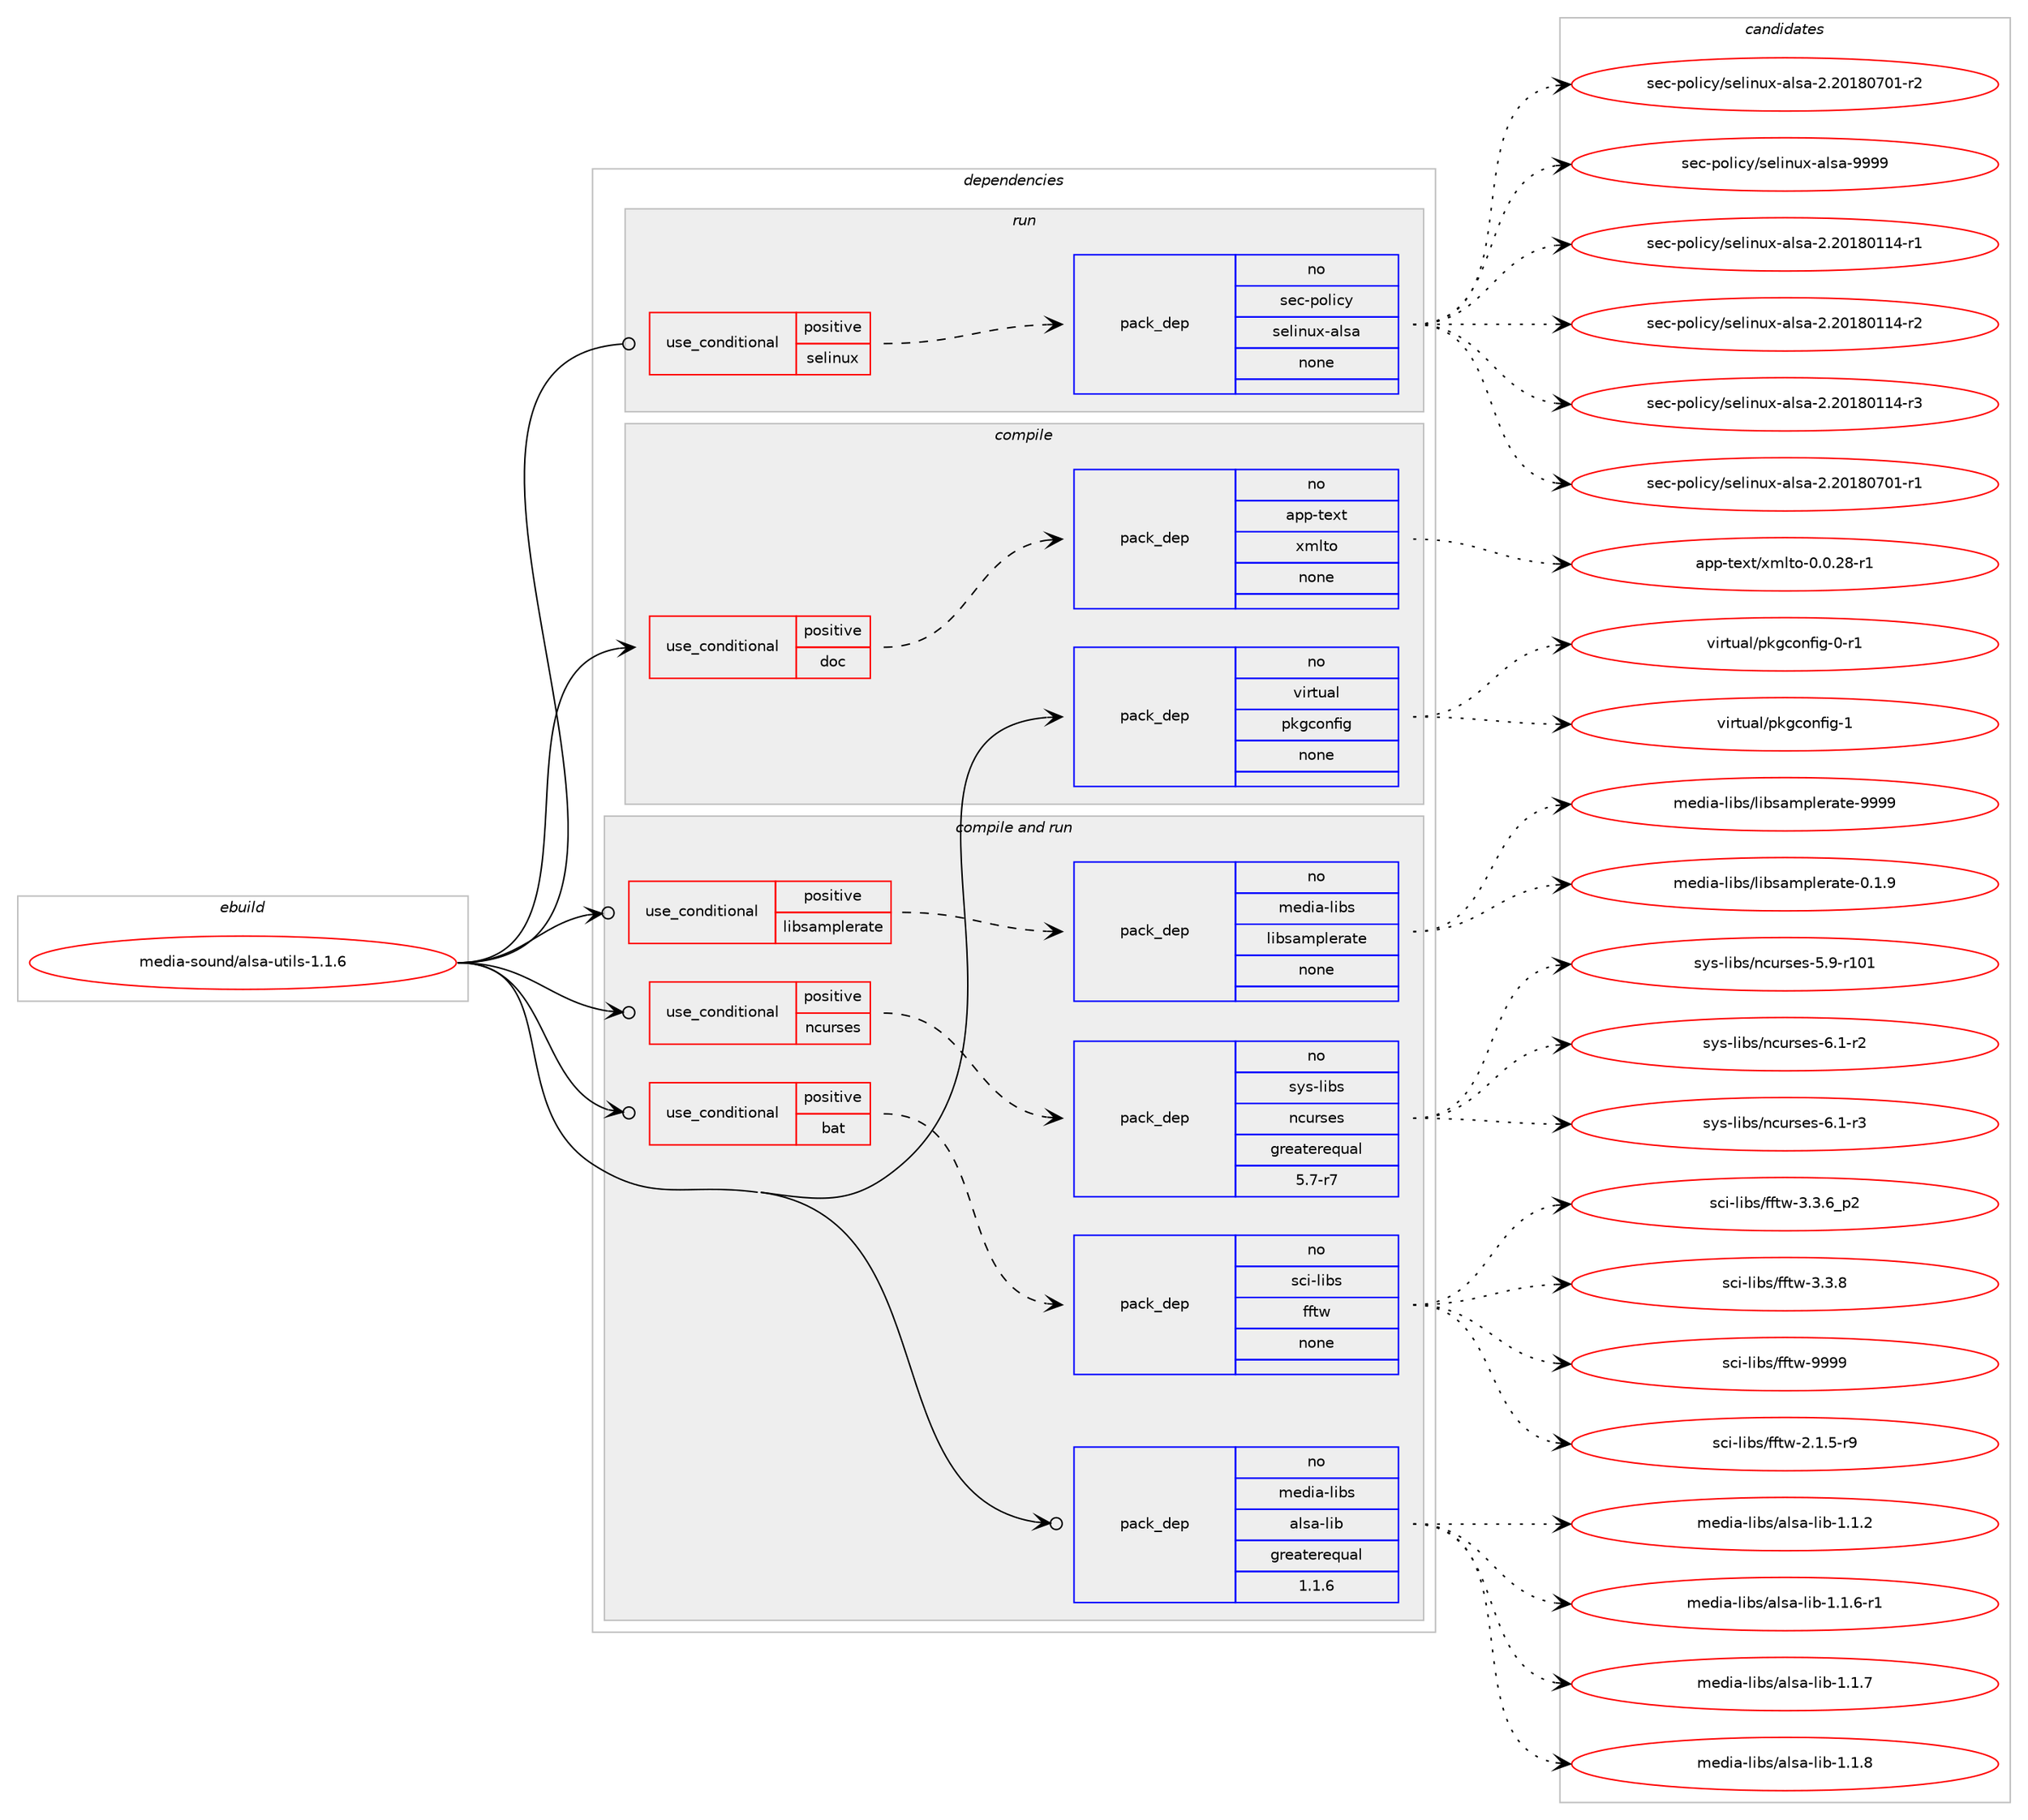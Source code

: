 digraph prolog {

# *************
# Graph options
# *************

newrank=true;
concentrate=true;
compound=true;
graph [rankdir=LR,fontname=Helvetica,fontsize=10,ranksep=1.5];#, ranksep=2.5, nodesep=0.2];
edge  [arrowhead=vee];
node  [fontname=Helvetica,fontsize=10];

# **********
# The ebuild
# **********

subgraph cluster_leftcol {
color=gray;
rank=same;
label=<<i>ebuild</i>>;
id [label="media-sound/alsa-utils-1.1.6", color=red, width=4, href="../media-sound/alsa-utils-1.1.6.svg"];
}

# ****************
# The dependencies
# ****************

subgraph cluster_midcol {
color=gray;
label=<<i>dependencies</i>>;
subgraph cluster_compile {
fillcolor="#eeeeee";
style=filled;
label=<<i>compile</i>>;
subgraph cond436713 {
dependency1624104 [label=<<TABLE BORDER="0" CELLBORDER="1" CELLSPACING="0" CELLPADDING="4"><TR><TD ROWSPAN="3" CELLPADDING="10">use_conditional</TD></TR><TR><TD>positive</TD></TR><TR><TD>doc</TD></TR></TABLE>>, shape=none, color=red];
subgraph pack1161199 {
dependency1624105 [label=<<TABLE BORDER="0" CELLBORDER="1" CELLSPACING="0" CELLPADDING="4" WIDTH="220"><TR><TD ROWSPAN="6" CELLPADDING="30">pack_dep</TD></TR><TR><TD WIDTH="110">no</TD></TR><TR><TD>app-text</TD></TR><TR><TD>xmlto</TD></TR><TR><TD>none</TD></TR><TR><TD></TD></TR></TABLE>>, shape=none, color=blue];
}
dependency1624104:e -> dependency1624105:w [weight=20,style="dashed",arrowhead="vee"];
}
id:e -> dependency1624104:w [weight=20,style="solid",arrowhead="vee"];
subgraph pack1161200 {
dependency1624106 [label=<<TABLE BORDER="0" CELLBORDER="1" CELLSPACING="0" CELLPADDING="4" WIDTH="220"><TR><TD ROWSPAN="6" CELLPADDING="30">pack_dep</TD></TR><TR><TD WIDTH="110">no</TD></TR><TR><TD>virtual</TD></TR><TR><TD>pkgconfig</TD></TR><TR><TD>none</TD></TR><TR><TD></TD></TR></TABLE>>, shape=none, color=blue];
}
id:e -> dependency1624106:w [weight=20,style="solid",arrowhead="vee"];
}
subgraph cluster_compileandrun {
fillcolor="#eeeeee";
style=filled;
label=<<i>compile and run</i>>;
subgraph cond436714 {
dependency1624107 [label=<<TABLE BORDER="0" CELLBORDER="1" CELLSPACING="0" CELLPADDING="4"><TR><TD ROWSPAN="3" CELLPADDING="10">use_conditional</TD></TR><TR><TD>positive</TD></TR><TR><TD>bat</TD></TR></TABLE>>, shape=none, color=red];
subgraph pack1161201 {
dependency1624108 [label=<<TABLE BORDER="0" CELLBORDER="1" CELLSPACING="0" CELLPADDING="4" WIDTH="220"><TR><TD ROWSPAN="6" CELLPADDING="30">pack_dep</TD></TR><TR><TD WIDTH="110">no</TD></TR><TR><TD>sci-libs</TD></TR><TR><TD>fftw</TD></TR><TR><TD>none</TD></TR><TR><TD></TD></TR></TABLE>>, shape=none, color=blue];
}
dependency1624107:e -> dependency1624108:w [weight=20,style="dashed",arrowhead="vee"];
}
id:e -> dependency1624107:w [weight=20,style="solid",arrowhead="odotvee"];
subgraph cond436715 {
dependency1624109 [label=<<TABLE BORDER="0" CELLBORDER="1" CELLSPACING="0" CELLPADDING="4"><TR><TD ROWSPAN="3" CELLPADDING="10">use_conditional</TD></TR><TR><TD>positive</TD></TR><TR><TD>libsamplerate</TD></TR></TABLE>>, shape=none, color=red];
subgraph pack1161202 {
dependency1624110 [label=<<TABLE BORDER="0" CELLBORDER="1" CELLSPACING="0" CELLPADDING="4" WIDTH="220"><TR><TD ROWSPAN="6" CELLPADDING="30">pack_dep</TD></TR><TR><TD WIDTH="110">no</TD></TR><TR><TD>media-libs</TD></TR><TR><TD>libsamplerate</TD></TR><TR><TD>none</TD></TR><TR><TD></TD></TR></TABLE>>, shape=none, color=blue];
}
dependency1624109:e -> dependency1624110:w [weight=20,style="dashed",arrowhead="vee"];
}
id:e -> dependency1624109:w [weight=20,style="solid",arrowhead="odotvee"];
subgraph cond436716 {
dependency1624111 [label=<<TABLE BORDER="0" CELLBORDER="1" CELLSPACING="0" CELLPADDING="4"><TR><TD ROWSPAN="3" CELLPADDING="10">use_conditional</TD></TR><TR><TD>positive</TD></TR><TR><TD>ncurses</TD></TR></TABLE>>, shape=none, color=red];
subgraph pack1161203 {
dependency1624112 [label=<<TABLE BORDER="0" CELLBORDER="1" CELLSPACING="0" CELLPADDING="4" WIDTH="220"><TR><TD ROWSPAN="6" CELLPADDING="30">pack_dep</TD></TR><TR><TD WIDTH="110">no</TD></TR><TR><TD>sys-libs</TD></TR><TR><TD>ncurses</TD></TR><TR><TD>greaterequal</TD></TR><TR><TD>5.7-r7</TD></TR></TABLE>>, shape=none, color=blue];
}
dependency1624111:e -> dependency1624112:w [weight=20,style="dashed",arrowhead="vee"];
}
id:e -> dependency1624111:w [weight=20,style="solid",arrowhead="odotvee"];
subgraph pack1161204 {
dependency1624113 [label=<<TABLE BORDER="0" CELLBORDER="1" CELLSPACING="0" CELLPADDING="4" WIDTH="220"><TR><TD ROWSPAN="6" CELLPADDING="30">pack_dep</TD></TR><TR><TD WIDTH="110">no</TD></TR><TR><TD>media-libs</TD></TR><TR><TD>alsa-lib</TD></TR><TR><TD>greaterequal</TD></TR><TR><TD>1.1.6</TD></TR></TABLE>>, shape=none, color=blue];
}
id:e -> dependency1624113:w [weight=20,style="solid",arrowhead="odotvee"];
}
subgraph cluster_run {
fillcolor="#eeeeee";
style=filled;
label=<<i>run</i>>;
subgraph cond436717 {
dependency1624114 [label=<<TABLE BORDER="0" CELLBORDER="1" CELLSPACING="0" CELLPADDING="4"><TR><TD ROWSPAN="3" CELLPADDING="10">use_conditional</TD></TR><TR><TD>positive</TD></TR><TR><TD>selinux</TD></TR></TABLE>>, shape=none, color=red];
subgraph pack1161205 {
dependency1624115 [label=<<TABLE BORDER="0" CELLBORDER="1" CELLSPACING="0" CELLPADDING="4" WIDTH="220"><TR><TD ROWSPAN="6" CELLPADDING="30">pack_dep</TD></TR><TR><TD WIDTH="110">no</TD></TR><TR><TD>sec-policy</TD></TR><TR><TD>selinux-alsa</TD></TR><TR><TD>none</TD></TR><TR><TD></TD></TR></TABLE>>, shape=none, color=blue];
}
dependency1624114:e -> dependency1624115:w [weight=20,style="dashed",arrowhead="vee"];
}
id:e -> dependency1624114:w [weight=20,style="solid",arrowhead="odot"];
}
}

# **************
# The candidates
# **************

subgraph cluster_choices {
rank=same;
color=gray;
label=<<i>candidates</i>>;

subgraph choice1161199 {
color=black;
nodesep=1;
choice971121124511610112011647120109108116111454846484650564511449 [label="app-text/xmlto-0.0.28-r1", color=red, width=4,href="../app-text/xmlto-0.0.28-r1.svg"];
dependency1624105:e -> choice971121124511610112011647120109108116111454846484650564511449:w [style=dotted,weight="100"];
}
subgraph choice1161200 {
color=black;
nodesep=1;
choice11810511411611797108471121071039911111010210510345484511449 [label="virtual/pkgconfig-0-r1", color=red, width=4,href="../virtual/pkgconfig-0-r1.svg"];
choice1181051141161179710847112107103991111101021051034549 [label="virtual/pkgconfig-1", color=red, width=4,href="../virtual/pkgconfig-1.svg"];
dependency1624106:e -> choice11810511411611797108471121071039911111010210510345484511449:w [style=dotted,weight="100"];
dependency1624106:e -> choice1181051141161179710847112107103991111101021051034549:w [style=dotted,weight="100"];
}
subgraph choice1161201 {
color=black;
nodesep=1;
choice115991054510810598115471021021161194550464946534511457 [label="sci-libs/fftw-2.1.5-r9", color=red, width=4,href="../sci-libs/fftw-2.1.5-r9.svg"];
choice115991054510810598115471021021161194551465146549511250 [label="sci-libs/fftw-3.3.6_p2", color=red, width=4,href="../sci-libs/fftw-3.3.6_p2.svg"];
choice11599105451081059811547102102116119455146514656 [label="sci-libs/fftw-3.3.8", color=red, width=4,href="../sci-libs/fftw-3.3.8.svg"];
choice115991054510810598115471021021161194557575757 [label="sci-libs/fftw-9999", color=red, width=4,href="../sci-libs/fftw-9999.svg"];
dependency1624108:e -> choice115991054510810598115471021021161194550464946534511457:w [style=dotted,weight="100"];
dependency1624108:e -> choice115991054510810598115471021021161194551465146549511250:w [style=dotted,weight="100"];
dependency1624108:e -> choice11599105451081059811547102102116119455146514656:w [style=dotted,weight="100"];
dependency1624108:e -> choice115991054510810598115471021021161194557575757:w [style=dotted,weight="100"];
}
subgraph choice1161202 {
color=black;
nodesep=1;
choice10910110010597451081059811547108105981159710911210810111497116101454846494657 [label="media-libs/libsamplerate-0.1.9", color=red, width=4,href="../media-libs/libsamplerate-0.1.9.svg"];
choice109101100105974510810598115471081059811597109112108101114971161014557575757 [label="media-libs/libsamplerate-9999", color=red, width=4,href="../media-libs/libsamplerate-9999.svg"];
dependency1624110:e -> choice10910110010597451081059811547108105981159710911210810111497116101454846494657:w [style=dotted,weight="100"];
dependency1624110:e -> choice109101100105974510810598115471081059811597109112108101114971161014557575757:w [style=dotted,weight="100"];
}
subgraph choice1161203 {
color=black;
nodesep=1;
choice115121115451081059811547110991171141151011154553465745114494849 [label="sys-libs/ncurses-5.9-r101", color=red, width=4,href="../sys-libs/ncurses-5.9-r101.svg"];
choice11512111545108105981154711099117114115101115455446494511450 [label="sys-libs/ncurses-6.1-r2", color=red, width=4,href="../sys-libs/ncurses-6.1-r2.svg"];
choice11512111545108105981154711099117114115101115455446494511451 [label="sys-libs/ncurses-6.1-r3", color=red, width=4,href="../sys-libs/ncurses-6.1-r3.svg"];
dependency1624112:e -> choice115121115451081059811547110991171141151011154553465745114494849:w [style=dotted,weight="100"];
dependency1624112:e -> choice11512111545108105981154711099117114115101115455446494511450:w [style=dotted,weight="100"];
dependency1624112:e -> choice11512111545108105981154711099117114115101115455446494511451:w [style=dotted,weight="100"];
}
subgraph choice1161204 {
color=black;
nodesep=1;
choice1091011001059745108105981154797108115974510810598454946494650 [label="media-libs/alsa-lib-1.1.2", color=red, width=4,href="../media-libs/alsa-lib-1.1.2.svg"];
choice10910110010597451081059811547971081159745108105984549464946544511449 [label="media-libs/alsa-lib-1.1.6-r1", color=red, width=4,href="../media-libs/alsa-lib-1.1.6-r1.svg"];
choice1091011001059745108105981154797108115974510810598454946494655 [label="media-libs/alsa-lib-1.1.7", color=red, width=4,href="../media-libs/alsa-lib-1.1.7.svg"];
choice1091011001059745108105981154797108115974510810598454946494656 [label="media-libs/alsa-lib-1.1.8", color=red, width=4,href="../media-libs/alsa-lib-1.1.8.svg"];
dependency1624113:e -> choice1091011001059745108105981154797108115974510810598454946494650:w [style=dotted,weight="100"];
dependency1624113:e -> choice10910110010597451081059811547971081159745108105984549464946544511449:w [style=dotted,weight="100"];
dependency1624113:e -> choice1091011001059745108105981154797108115974510810598454946494655:w [style=dotted,weight="100"];
dependency1624113:e -> choice1091011001059745108105981154797108115974510810598454946494656:w [style=dotted,weight="100"];
}
subgraph choice1161205 {
color=black;
nodesep=1;
choice1151019945112111108105991214711510110810511011712045971081159745504650484956484949524511449 [label="sec-policy/selinux-alsa-2.20180114-r1", color=red, width=4,href="../sec-policy/selinux-alsa-2.20180114-r1.svg"];
choice1151019945112111108105991214711510110810511011712045971081159745504650484956484949524511450 [label="sec-policy/selinux-alsa-2.20180114-r2", color=red, width=4,href="../sec-policy/selinux-alsa-2.20180114-r2.svg"];
choice1151019945112111108105991214711510110810511011712045971081159745504650484956484949524511451 [label="sec-policy/selinux-alsa-2.20180114-r3", color=red, width=4,href="../sec-policy/selinux-alsa-2.20180114-r3.svg"];
choice1151019945112111108105991214711510110810511011712045971081159745504650484956485548494511449 [label="sec-policy/selinux-alsa-2.20180701-r1", color=red, width=4,href="../sec-policy/selinux-alsa-2.20180701-r1.svg"];
choice1151019945112111108105991214711510110810511011712045971081159745504650484956485548494511450 [label="sec-policy/selinux-alsa-2.20180701-r2", color=red, width=4,href="../sec-policy/selinux-alsa-2.20180701-r2.svg"];
choice115101994511211110810599121471151011081051101171204597108115974557575757 [label="sec-policy/selinux-alsa-9999", color=red, width=4,href="../sec-policy/selinux-alsa-9999.svg"];
dependency1624115:e -> choice1151019945112111108105991214711510110810511011712045971081159745504650484956484949524511449:w [style=dotted,weight="100"];
dependency1624115:e -> choice1151019945112111108105991214711510110810511011712045971081159745504650484956484949524511450:w [style=dotted,weight="100"];
dependency1624115:e -> choice1151019945112111108105991214711510110810511011712045971081159745504650484956484949524511451:w [style=dotted,weight="100"];
dependency1624115:e -> choice1151019945112111108105991214711510110810511011712045971081159745504650484956485548494511449:w [style=dotted,weight="100"];
dependency1624115:e -> choice1151019945112111108105991214711510110810511011712045971081159745504650484956485548494511450:w [style=dotted,weight="100"];
dependency1624115:e -> choice115101994511211110810599121471151011081051101171204597108115974557575757:w [style=dotted,weight="100"];
}
}

}
